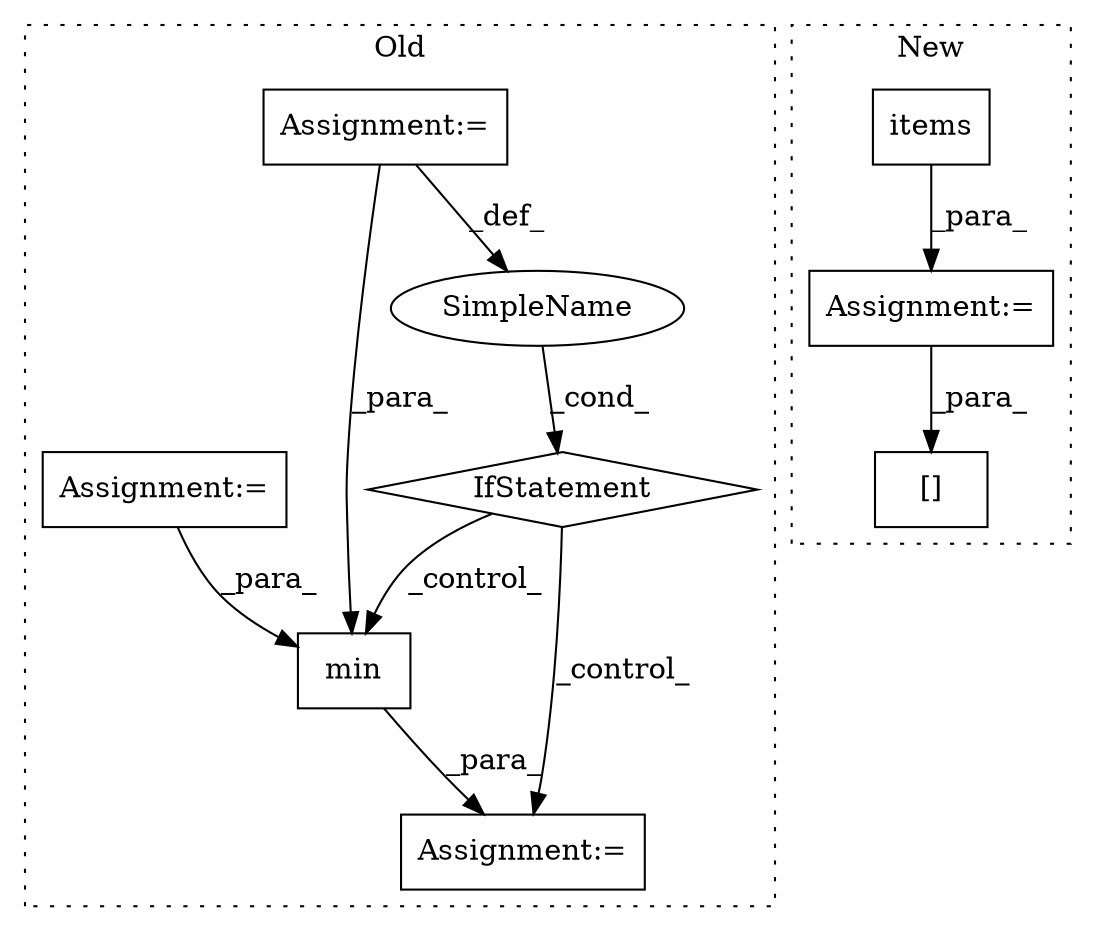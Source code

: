 digraph G {
subgraph cluster0 {
1 [label="min" a="32" s="1536,1555" l="4,1" shape="box"];
3 [label="IfStatement" a="25" s="1406,1455" l="4,2" shape="diamond"];
4 [label="SimpleName" a="42" s="" l="" shape="ellipse"];
5 [label="Assignment:=" a="7" s="1535" l="1" shape="box"];
8 [label="Assignment:=" a="7" s="571" l="11" shape="box"];
9 [label="Assignment:=" a="7" s="595" l="12" shape="box"];
label = "Old";
style="dotted";
}
subgraph cluster1 {
2 [label="items" a="32" s="789" l="7" shape="box"];
6 [label="Assignment:=" a="7" s="1622" l="32" shape="box"];
7 [label="[]" a="2" s="1522,1544" l="13,1" shape="box"];
label = "New";
style="dotted";
}
1 -> 5 [label="_para_"];
2 -> 6 [label="_para_"];
3 -> 1 [label="_control_"];
3 -> 5 [label="_control_"];
4 -> 3 [label="_cond_"];
6 -> 7 [label="_para_"];
8 -> 1 [label="_para_"];
8 -> 4 [label="_def_"];
9 -> 1 [label="_para_"];
}